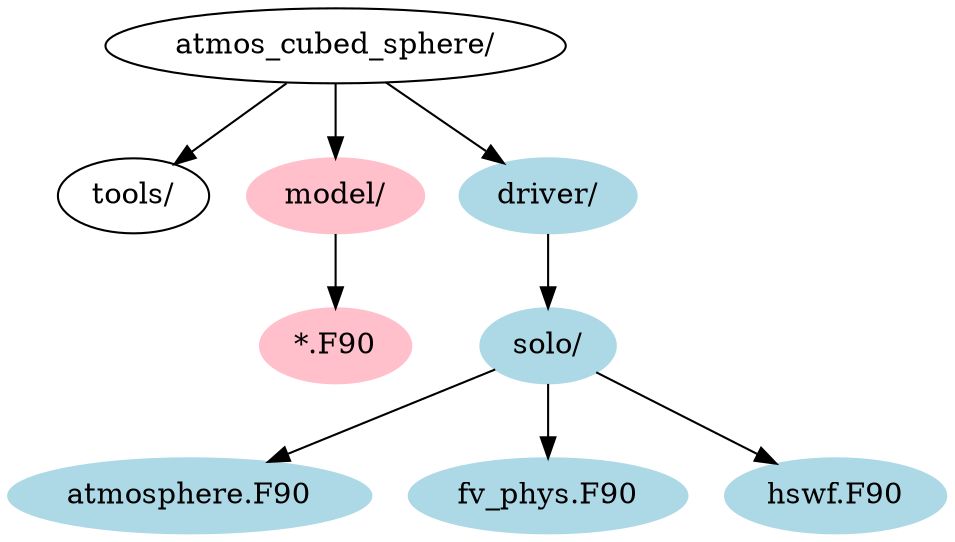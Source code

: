 
// Description: dynamic core
//       Usage: dot -Txxx source.dot -o out.xxx
//              xxx is the disire image format
//
//      Author: OU Yuyuan <ouyuyuan@gmail.com>
//     Created: 2013-01-14 21:35:30 CST
// Last Change: 2016-05-12 10:13:58 BJT

digraph g {
    "atmos_cubed_sphere/"->"tools/";

    node [style=filled,color=pink];
    "atmos_cubed_sphere/"->"model/";
        "model/"->"*.F90";


    node [style=filled,color=lightblue];
    "atmos_cubed_sphere/"->"driver/";
        "driver/"->"solo/";
            "solo/"->"atmosphere.F90";
            "solo/"->"fv_phys.F90";
            "solo/"->"hswf.F90";
}
